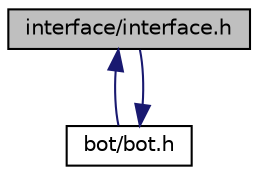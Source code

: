 digraph "interface/interface.h"
{
  edge [fontname="Helvetica",fontsize="10",labelfontname="Helvetica",labelfontsize="10"];
  node [fontname="Helvetica",fontsize="10",shape=record];
  Node9 [label="interface/interface.h",height=0.2,width=0.4,color="black", fillcolor="grey75", style="filled", fontcolor="black"];
  Node9 -> Node10 [dir="back",color="midnightblue",fontsize="10",style="solid"];
  Node10 [label="bot/bot.h",height=0.2,width=0.4,color="black", fillcolor="white", style="filled",URL="$bot_8h_source.html"];
  Node10 -> Node9 [dir="back",color="midnightblue",fontsize="10",style="solid"];
}
